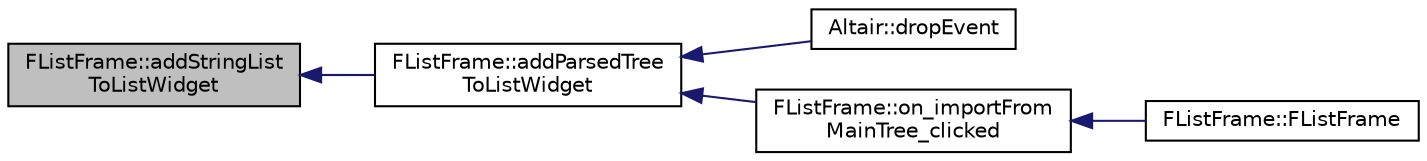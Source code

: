 digraph "FListFrame::addStringListToListWidget"
{
 // INTERACTIVE_SVG=YES
  edge [fontname="Helvetica",fontsize="10",labelfontname="Helvetica",labelfontsize="10"];
  node [fontname="Helvetica",fontsize="10",shape=record];
  rankdir="LR";
  Node62 [label="FListFrame::addStringList\lToListWidget",height=0.2,width=0.4,color="black", fillcolor="grey75", style="filled", fontcolor="black"];
  Node62 -> Node63 [dir="back",color="midnightblue",fontsize="10",style="solid",fontname="Helvetica"];
  Node63 [label="FListFrame::addParsedTree\lToListWidget",height=0.2,width=0.4,color="black", fillcolor="white", style="filled",URL="$class_f_list_frame.html#a4228ed10f2d800b92ff34e2f25edcd8c",tooltip="Ajoute les fichiers d&#39;une portion d&#39;arborescence de fichiers au composant courant de l&#39;onglet central..."];
  Node63 -> Node64 [dir="back",color="midnightblue",fontsize="10",style="solid",fontname="Helvetica"];
  Node64 [label="Altair::dropEvent",height=0.2,width=0.4,color="black", fillcolor="white", style="filled",URL="$class_altair.html#a1afa285a65e0bdff4c761ad05ec9f8df",tooltip="Fonction réimplémentée : fin du déplacement de la souris. "];
  Node63 -> Node65 [dir="back",color="midnightblue",fontsize="10",style="solid",fontname="Helvetica"];
  Node65 [label="FListFrame::on_importFrom\lMainTree_clicked",height=0.2,width=0.4,color="black", fillcolor="white", style="filled",URL="$class_f_list_frame.html#ac14c494842340a0438766256c01f83bc"];
  Node65 -> Node66 [dir="back",color="midnightblue",fontsize="10",style="solid",fontname="Helvetica"];
  Node66 [label="FListFrame::FListFrame",height=0.2,width=0.4,color="black", fillcolor="white", style="filled",URL="$class_f_list_frame.html#a865246df8a4d4000ac3c818abc6d7f71",tooltip="Constructeur de la classe. "];
}
